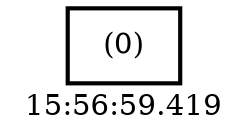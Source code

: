 digraph  g{ graph[label = "15:56:59.419"]
node [shape=rectangle, color=black, fontcolor=black, style=bold] edge [color=black] 0 [label="(0)"] ; 
}

